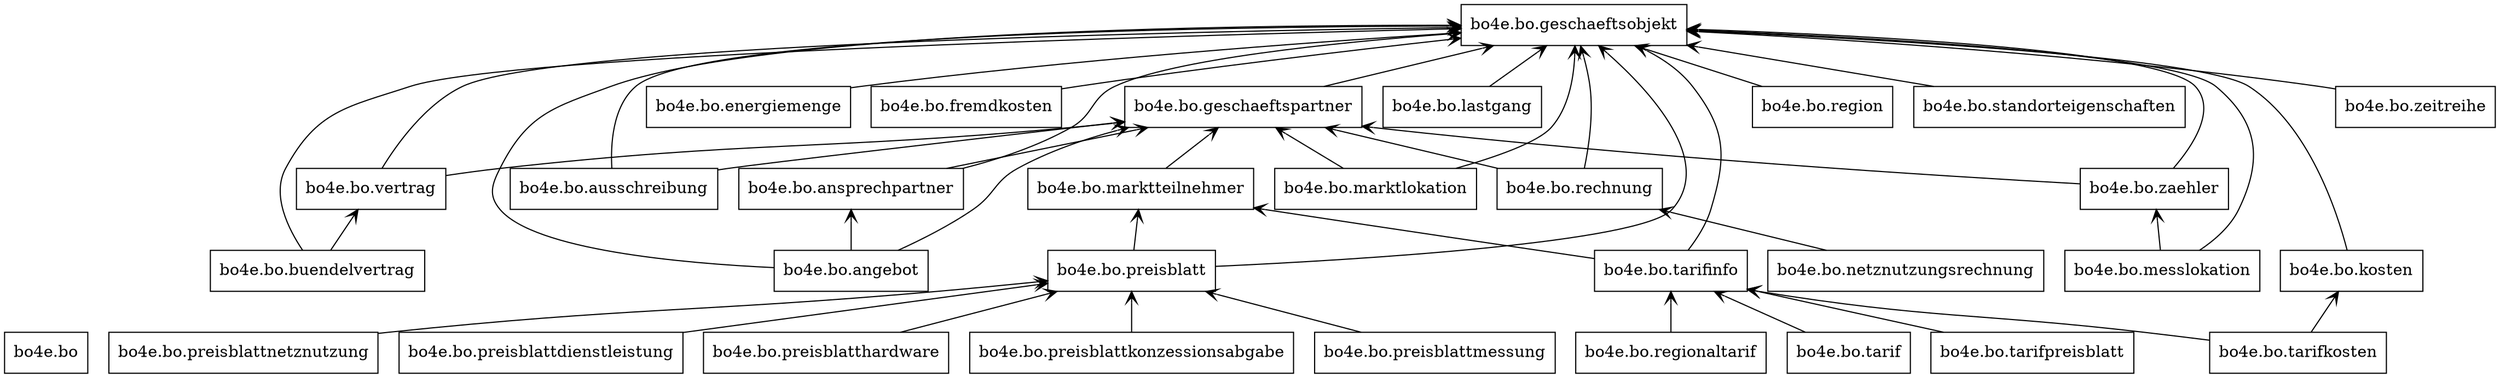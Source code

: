 digraph "packages" {
rankdir=BT
charset="utf-8"
"bo4e.bo" [color="black", label="bo4e.bo", shape="box", style="solid"];
"bo4e.bo.angebot" [color="black", label="bo4e.bo.angebot", shape="box", style="solid"];
"bo4e.bo.ansprechpartner" [color="black", label="bo4e.bo.ansprechpartner", shape="box", style="solid"];
"bo4e.bo.ausschreibung" [color="black", label="bo4e.bo.ausschreibung", shape="box", style="solid"];
"bo4e.bo.buendelvertrag" [color="black", label="bo4e.bo.buendelvertrag", shape="box", style="solid"];
"bo4e.bo.energiemenge" [color="black", label="bo4e.bo.energiemenge", shape="box", style="solid"];
"bo4e.bo.fremdkosten" [color="black", label="bo4e.bo.fremdkosten", shape="box", style="solid"];
"bo4e.bo.geschaeftsobjekt" [color="black", label="bo4e.bo.geschaeftsobjekt", shape="box", style="solid"];
"bo4e.bo.geschaeftspartner" [color="black", label="bo4e.bo.geschaeftspartner", shape="box", style="solid"];
"bo4e.bo.kosten" [color="black", label="bo4e.bo.kosten", shape="box", style="solid"];
"bo4e.bo.lastgang" [color="black", label="bo4e.bo.lastgang", shape="box", style="solid"];
"bo4e.bo.marktlokation" [color="black", label="bo4e.bo.marktlokation", shape="box", style="solid"];
"bo4e.bo.marktteilnehmer" [color="black", label="bo4e.bo.marktteilnehmer", shape="box", style="solid"];
"bo4e.bo.messlokation" [color="black", label="bo4e.bo.messlokation", shape="box", style="solid"];
"bo4e.bo.netznutzungsrechnung" [color="black", label="bo4e.bo.netznutzungsrechnung", shape="box", style="solid"];
"bo4e.bo.preisblatt" [color="black", label="bo4e.bo.preisblatt", shape="box", style="solid"];
"bo4e.bo.preisblattdienstleistung" [color="black", label="bo4e.bo.preisblattdienstleistung", shape="box", style="solid"];
"bo4e.bo.preisblatthardware" [color="black", label="bo4e.bo.preisblatthardware", shape="box", style="solid"];
"bo4e.bo.preisblattkonzessionsabgabe" [color="black", label="bo4e.bo.preisblattkonzessionsabgabe", shape="box", style="solid"];
"bo4e.bo.preisblattmessung" [color="black", label="bo4e.bo.preisblattmessung", shape="box", style="solid"];
"bo4e.bo.preisblattnetznutzung" [color="black", label="bo4e.bo.preisblattnetznutzung", shape="box", style="solid"];
"bo4e.bo.rechnung" [color="black", label="bo4e.bo.rechnung", shape="box", style="solid"];
"bo4e.bo.region" [color="black", label="bo4e.bo.region", shape="box", style="solid"];
"bo4e.bo.regionaltarif" [color="black", label="bo4e.bo.regionaltarif", shape="box", style="solid"];
"bo4e.bo.standorteigenschaften" [color="black", label="bo4e.bo.standorteigenschaften", shape="box", style="solid"];
"bo4e.bo.tarif" [color="black", label="bo4e.bo.tarif", shape="box", style="solid"];
"bo4e.bo.tarifinfo" [color="black", label="bo4e.bo.tarifinfo", shape="box", style="solid"];
"bo4e.bo.tarifkosten" [color="black", label="bo4e.bo.tarifkosten", shape="box", style="solid"];
"bo4e.bo.tarifpreisblatt" [color="black", label="bo4e.bo.tarifpreisblatt", shape="box", style="solid"];
"bo4e.bo.vertrag" [color="black", label="bo4e.bo.vertrag", shape="box", style="solid"];
"bo4e.bo.zaehler" [color="black", label="bo4e.bo.zaehler", shape="box", style="solid"];
"bo4e.bo.zeitreihe" [color="black", label="bo4e.bo.zeitreihe", shape="box", style="solid"];
"bo4e.bo.angebot" -> "bo4e.bo.ansprechpartner" [arrowhead="open", arrowtail="none"];
"bo4e.bo.angebot" -> "bo4e.bo.geschaeftsobjekt" [arrowhead="open", arrowtail="none"];
"bo4e.bo.angebot" -> "bo4e.bo.geschaeftspartner" [arrowhead="open", arrowtail="none"];
"bo4e.bo.ansprechpartner" -> "bo4e.bo.geschaeftsobjekt" [arrowhead="open", arrowtail="none"];
"bo4e.bo.ansprechpartner" -> "bo4e.bo.geschaeftspartner" [arrowhead="open", arrowtail="none"];
"bo4e.bo.ausschreibung" -> "bo4e.bo.geschaeftsobjekt" [arrowhead="open", arrowtail="none"];
"bo4e.bo.ausschreibung" -> "bo4e.bo.geschaeftspartner" [arrowhead="open", arrowtail="none"];
"bo4e.bo.buendelvertrag" -> "bo4e.bo.geschaeftsobjekt" [arrowhead="open", arrowtail="none"];
"bo4e.bo.buendelvertrag" -> "bo4e.bo.vertrag" [arrowhead="open", arrowtail="none"];
"bo4e.bo.energiemenge" -> "bo4e.bo.geschaeftsobjekt" [arrowhead="open", arrowtail="none"];
"bo4e.bo.fremdkosten" -> "bo4e.bo.geschaeftsobjekt" [arrowhead="open", arrowtail="none"];
"bo4e.bo.geschaeftspartner" -> "bo4e.bo.geschaeftsobjekt" [arrowhead="open", arrowtail="none"];
"bo4e.bo.kosten" -> "bo4e.bo.geschaeftsobjekt" [arrowhead="open", arrowtail="none"];
"bo4e.bo.lastgang" -> "bo4e.bo.geschaeftsobjekt" [arrowhead="open", arrowtail="none"];
"bo4e.bo.marktlokation" -> "bo4e.bo.geschaeftsobjekt" [arrowhead="open", arrowtail="none"];
"bo4e.bo.marktlokation" -> "bo4e.bo.geschaeftspartner" [arrowhead="open", arrowtail="none"];
"bo4e.bo.marktteilnehmer" -> "bo4e.bo.geschaeftspartner" [arrowhead="open", arrowtail="none"];
"bo4e.bo.messlokation" -> "bo4e.bo.geschaeftsobjekt" [arrowhead="open", arrowtail="none"];
"bo4e.bo.messlokation" -> "bo4e.bo.zaehler" [arrowhead="open", arrowtail="none"];
"bo4e.bo.netznutzungsrechnung" -> "bo4e.bo.rechnung" [arrowhead="open", arrowtail="none"];
"bo4e.bo.preisblatt" -> "bo4e.bo.geschaeftsobjekt" [arrowhead="open", arrowtail="none"];
"bo4e.bo.preisblatt" -> "bo4e.bo.marktteilnehmer" [arrowhead="open", arrowtail="none"];
"bo4e.bo.preisblattdienstleistung" -> "bo4e.bo.preisblatt" [arrowhead="open", arrowtail="none"];
"bo4e.bo.preisblatthardware" -> "bo4e.bo.preisblatt" [arrowhead="open", arrowtail="none"];
"bo4e.bo.preisblattkonzessionsabgabe" -> "bo4e.bo.preisblatt" [arrowhead="open", arrowtail="none"];
"bo4e.bo.preisblattmessung" -> "bo4e.bo.preisblatt" [arrowhead="open", arrowtail="none"];
"bo4e.bo.preisblattnetznutzung" -> "bo4e.bo.preisblatt" [arrowhead="open", arrowtail="none"];
"bo4e.bo.rechnung" -> "bo4e.bo.geschaeftsobjekt" [arrowhead="open", arrowtail="none"];
"bo4e.bo.rechnung" -> "bo4e.bo.geschaeftspartner" [arrowhead="open", arrowtail="none"];
"bo4e.bo.region" -> "bo4e.bo.geschaeftsobjekt" [arrowhead="open", arrowtail="none"];
"bo4e.bo.regionaltarif" -> "bo4e.bo.tarifinfo" [arrowhead="open", arrowtail="none"];
"bo4e.bo.standorteigenschaften" -> "bo4e.bo.geschaeftsobjekt" [arrowhead="open", arrowtail="none"];
"bo4e.bo.tarif" -> "bo4e.bo.tarifinfo" [arrowhead="open", arrowtail="none"];
"bo4e.bo.tarifinfo" -> "bo4e.bo.geschaeftsobjekt" [arrowhead="open", arrowtail="none"];
"bo4e.bo.tarifinfo" -> "bo4e.bo.marktteilnehmer" [arrowhead="open", arrowtail="none"];
"bo4e.bo.tarifkosten" -> "bo4e.bo.kosten" [arrowhead="open", arrowtail="none"];
"bo4e.bo.tarifkosten" -> "bo4e.bo.tarifinfo" [arrowhead="open", arrowtail="none"];
"bo4e.bo.tarifpreisblatt" -> "bo4e.bo.tarifinfo" [arrowhead="open", arrowtail="none"];
"bo4e.bo.vertrag" -> "bo4e.bo.geschaeftsobjekt" [arrowhead="open", arrowtail="none"];
"bo4e.bo.vertrag" -> "bo4e.bo.geschaeftspartner" [arrowhead="open", arrowtail="none"];
"bo4e.bo.zaehler" -> "bo4e.bo.geschaeftsobjekt" [arrowhead="open", arrowtail="none"];
"bo4e.bo.zaehler" -> "bo4e.bo.geschaeftspartner" [arrowhead="open", arrowtail="none"];
"bo4e.bo.zeitreihe" -> "bo4e.bo.geschaeftsobjekt" [arrowhead="open", arrowtail="none"];
}
